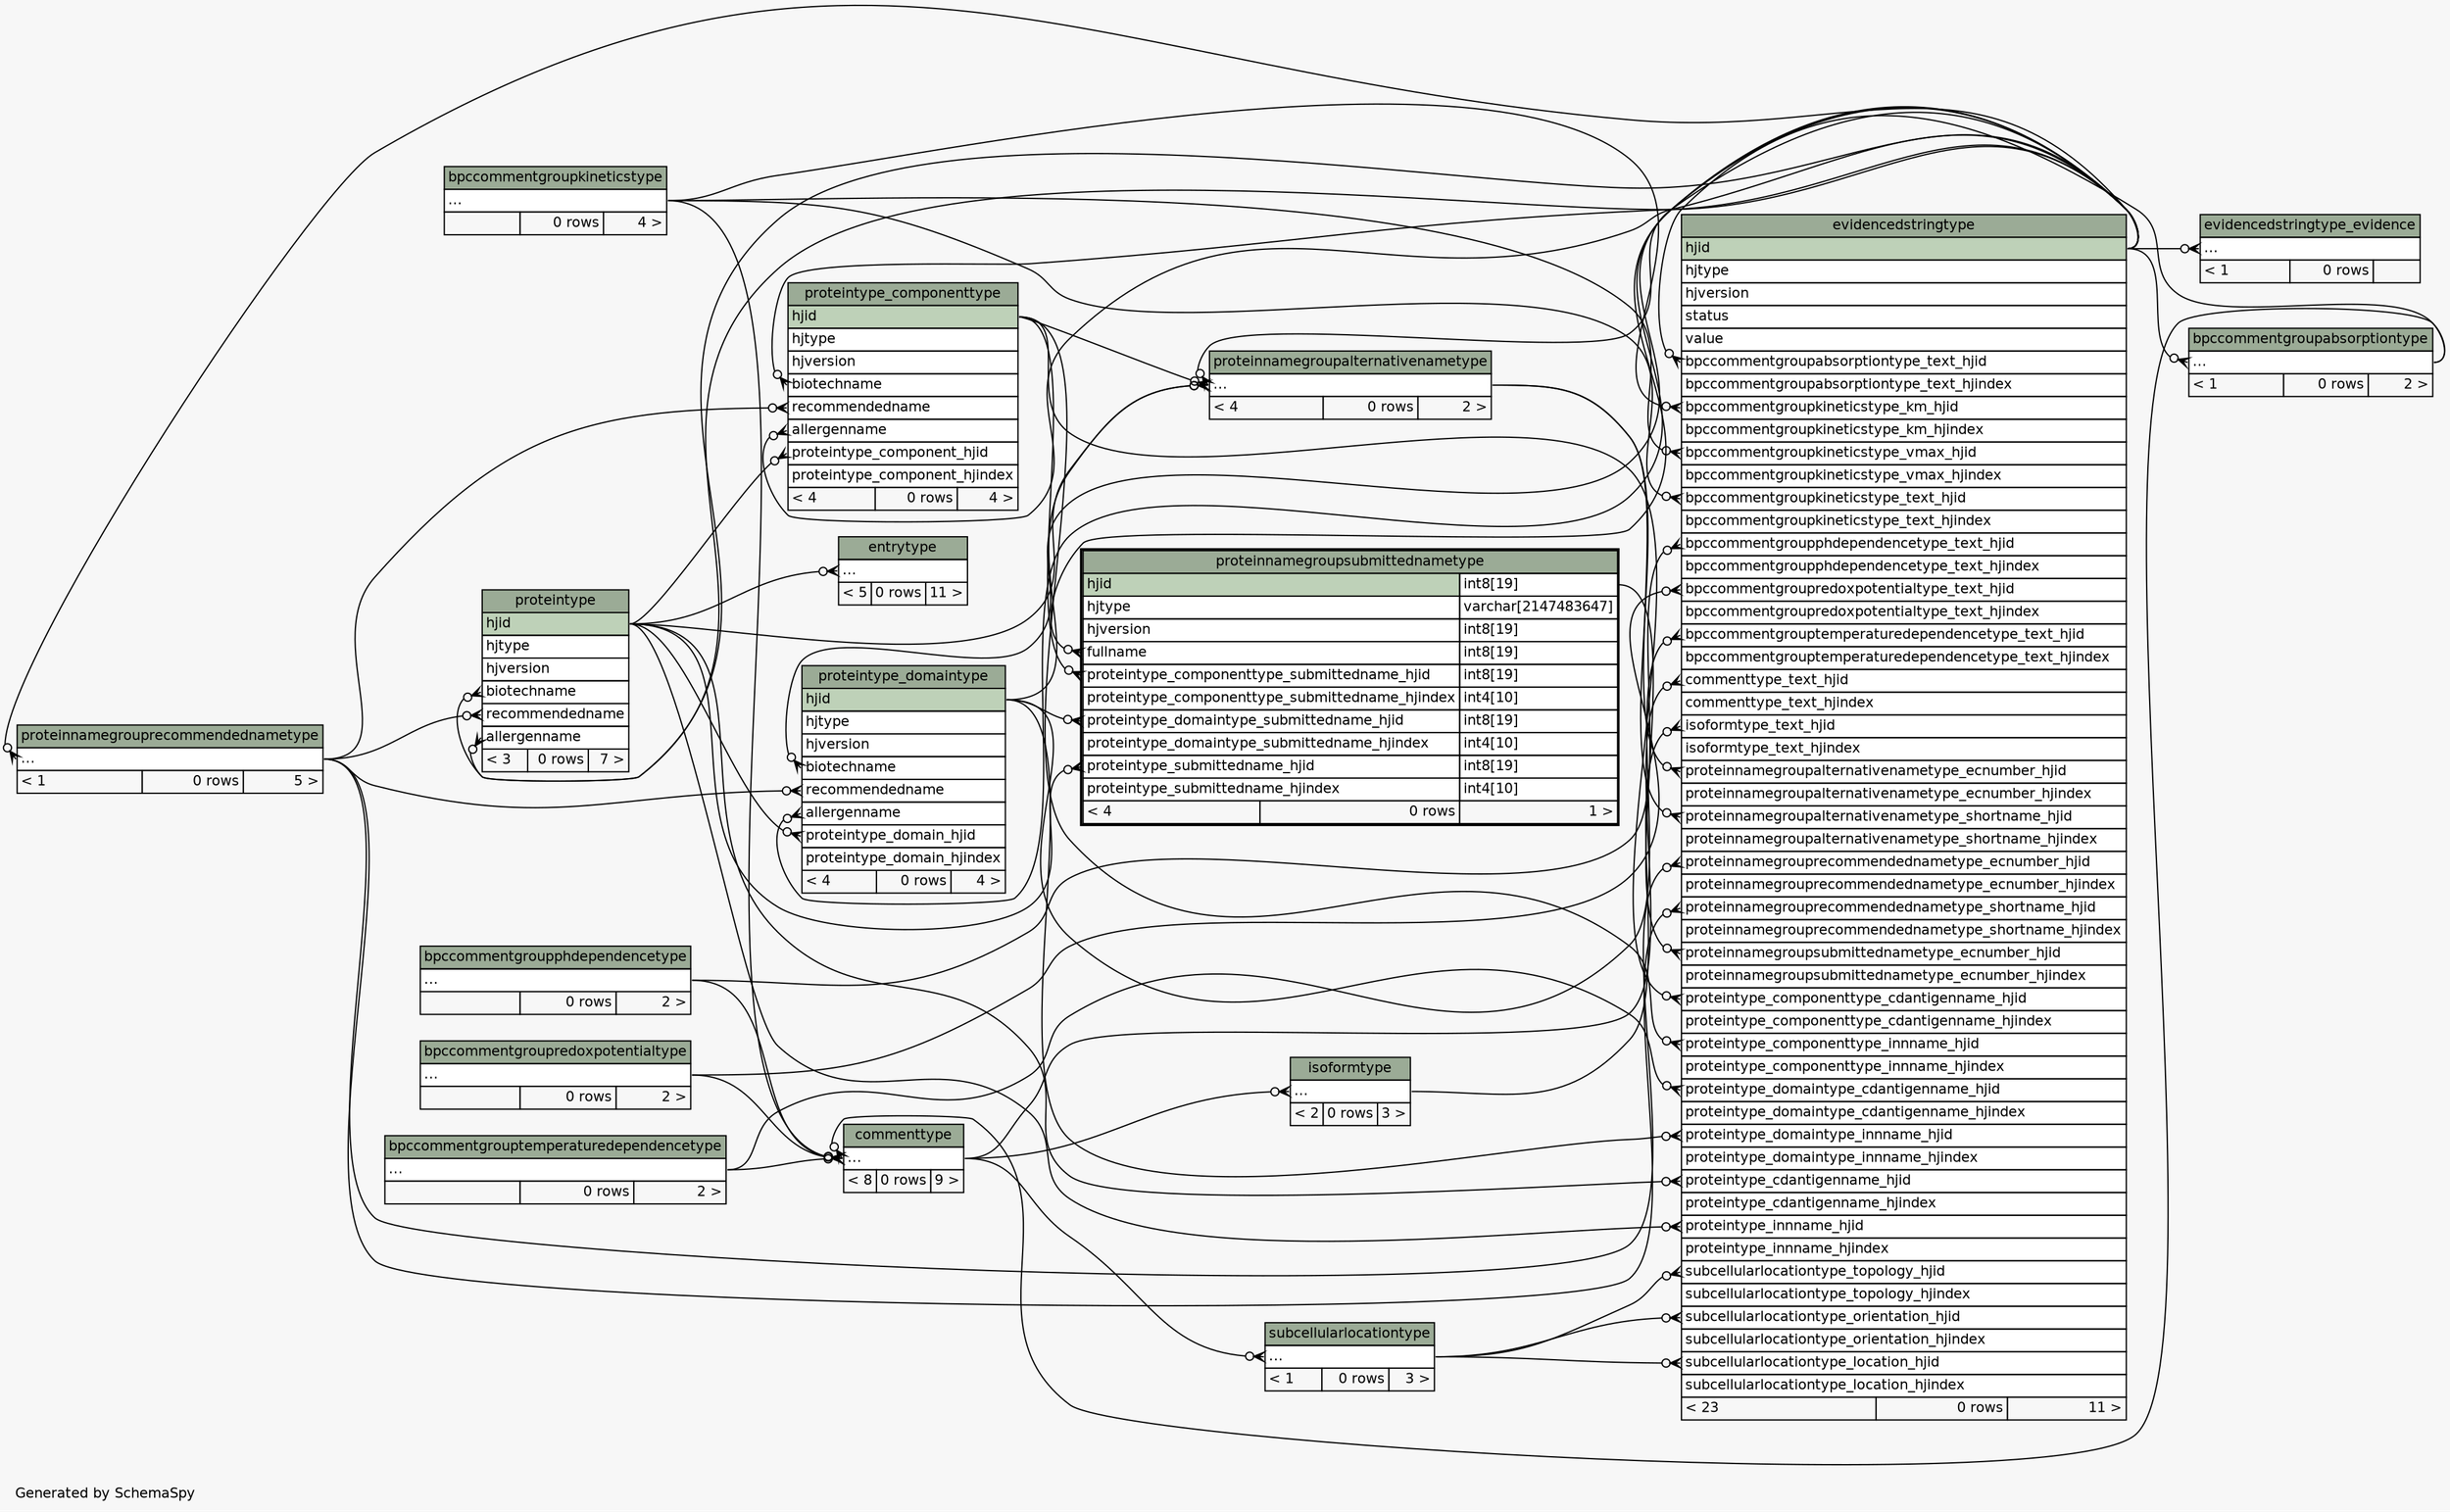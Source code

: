 // dot 2.38.0 on Windows 8.1 6.3
// SchemaSpy rev 590
digraph "twoDegreesRelationshipsDiagram" {
  graph [
    rankdir="RL"
    bgcolor="#f7f7f7"
    label="\nGenerated by SchemaSpy"
    labeljust="l"
    nodesep="0.18"
    ranksep="0.46"
    fontname="Helvetica"
    fontsize="11"
  ];
  node [
    fontname="Helvetica"
    fontsize="11"
    shape="plaintext"
  ];
  edge [
    arrowsize="0.8"
  ];
  "bpccommentgroupabsorptiontype":"elipses":w -> "evidencedstringtype":"hjid":e [arrowhead=none dir=back arrowtail=crowodot];
  "commenttype":"elipses":w -> "bpccommentgroupabsorptiontype":"elipses":e [arrowhead=none dir=back arrowtail=crowodot];
  "commenttype":"elipses":w -> "bpccommentgroupkineticstype":"elipses":e [arrowhead=none dir=back arrowtail=crowodot];
  "commenttype":"elipses":w -> "bpccommentgroupphdependencetype":"elipses":e [arrowhead=none dir=back arrowtail=crowodot];
  "commenttype":"elipses":w -> "bpccommentgroupredoxpotentialtype":"elipses":e [arrowhead=none dir=back arrowtail=crowodot];
  "commenttype":"elipses":w -> "bpccommentgrouptemperaturedependencetype":"elipses":e [arrowhead=none dir=back arrowtail=crowodot];
  "entrytype":"elipses":w -> "proteintype":"hjid":e [arrowhead=none dir=back arrowtail=crowodot];
  "evidencedstringtype":"bpccommentgroupabsorptiontype_text_hjid":w -> "bpccommentgroupabsorptiontype":"elipses":e [arrowhead=none dir=back arrowtail=crowodot];
  "evidencedstringtype":"bpccommentgroupkineticstype_km_hjid":w -> "bpccommentgroupkineticstype":"elipses":e [arrowhead=none dir=back arrowtail=crowodot];
  "evidencedstringtype":"bpccommentgroupkineticstype_text_hjid":w -> "bpccommentgroupkineticstype":"elipses":e [arrowhead=none dir=back arrowtail=crowodot];
  "evidencedstringtype":"bpccommentgroupkineticstype_vmax_hjid":w -> "bpccommentgroupkineticstype":"elipses":e [arrowhead=none dir=back arrowtail=crowodot];
  "evidencedstringtype":"bpccommentgroupphdependencetype_text_hjid":w -> "bpccommentgroupphdependencetype":"elipses":e [arrowhead=none dir=back arrowtail=crowodot];
  "evidencedstringtype":"bpccommentgroupredoxpotentialtype_text_hjid":w -> "bpccommentgroupredoxpotentialtype":"elipses":e [arrowhead=none dir=back arrowtail=crowodot];
  "evidencedstringtype":"bpccommentgrouptemperaturedependencetype_text_hjid":w -> "bpccommentgrouptemperaturedependencetype":"elipses":e [arrowhead=none dir=back arrowtail=crowodot];
  "evidencedstringtype":"commenttype_text_hjid":w -> "commenttype":"elipses":e [arrowhead=none dir=back arrowtail=crowodot];
  "evidencedstringtype":"isoformtype_text_hjid":w -> "isoformtype":"elipses":e [arrowhead=none dir=back arrowtail=crowodot];
  "evidencedstringtype":"proteinnamegroupalternativenametype_ecnumber_hjid":w -> "proteinnamegroupalternativenametype":"elipses":e [arrowhead=none dir=back arrowtail=crowodot];
  "evidencedstringtype":"proteinnamegroupalternativenametype_shortname_hjid":w -> "proteinnamegroupalternativenametype":"elipses":e [arrowhead=none dir=back arrowtail=crowodot];
  "evidencedstringtype":"proteinnamegrouprecommendednametype_ecnumber_hjid":w -> "proteinnamegrouprecommendednametype":"elipses":e [arrowhead=none dir=back arrowtail=crowodot];
  "evidencedstringtype":"proteinnamegrouprecommendednametype_shortname_hjid":w -> "proteinnamegrouprecommendednametype":"elipses":e [arrowhead=none dir=back arrowtail=crowodot];
  "evidencedstringtype":"proteinnamegroupsubmittednametype_ecnumber_hjid":w -> "proteinnamegroupsubmittednametype":"hjid.type":e [arrowhead=none dir=back arrowtail=crowodot];
  "evidencedstringtype":"proteintype_cdantigenname_hjid":w -> "proteintype":"hjid":e [arrowhead=none dir=back arrowtail=crowodot];
  "evidencedstringtype":"proteintype_componenttype_cdantigenname_hjid":w -> "proteintype_componenttype":"hjid":e [arrowhead=none dir=back arrowtail=crowodot];
  "evidencedstringtype":"proteintype_componenttype_innname_hjid":w -> "proteintype_componenttype":"hjid":e [arrowhead=none dir=back arrowtail=crowodot];
  "evidencedstringtype":"proteintype_domaintype_cdantigenname_hjid":w -> "proteintype_domaintype":"hjid":e [arrowhead=none dir=back arrowtail=crowodot];
  "evidencedstringtype":"proteintype_domaintype_innname_hjid":w -> "proteintype_domaintype":"hjid":e [arrowhead=none dir=back arrowtail=crowodot];
  "evidencedstringtype":"proteintype_innname_hjid":w -> "proteintype":"hjid":e [arrowhead=none dir=back arrowtail=crowodot];
  "evidencedstringtype":"subcellularlocationtype_location_hjid":w -> "subcellularlocationtype":"elipses":e [arrowhead=none dir=back arrowtail=crowodot];
  "evidencedstringtype":"subcellularlocationtype_orientation_hjid":w -> "subcellularlocationtype":"elipses":e [arrowhead=none dir=back arrowtail=crowodot];
  "evidencedstringtype":"subcellularlocationtype_topology_hjid":w -> "subcellularlocationtype":"elipses":e [arrowhead=none dir=back arrowtail=crowodot];
  "evidencedstringtype_evidence":"elipses":w -> "evidencedstringtype":"hjid":e [arrowhead=none dir=back arrowtail=crowodot];
  "isoformtype":"elipses":w -> "commenttype":"elipses":e [arrowhead=none dir=back arrowtail=crowodot];
  "proteinnamegroupalternativenametype":"elipses":w -> "evidencedstringtype":"hjid":e [arrowhead=none dir=back arrowtail=crowodot];
  "proteinnamegroupalternativenametype":"elipses":w -> "proteintype":"hjid":e [arrowhead=none dir=back arrowtail=crowodot];
  "proteinnamegroupalternativenametype":"elipses":w -> "proteintype_componenttype":"hjid":e [arrowhead=none dir=back arrowtail=crowodot];
  "proteinnamegroupalternativenametype":"elipses":w -> "proteintype_domaintype":"hjid":e [arrowhead=none dir=back arrowtail=crowodot];
  "proteinnamegrouprecommendednametype":"elipses":w -> "evidencedstringtype":"hjid":e [arrowhead=none dir=back arrowtail=crowodot];
  "proteinnamegroupsubmittednametype":"fullname":w -> "evidencedstringtype":"hjid":e [arrowhead=none dir=back arrowtail=crowodot];
  "proteinnamegroupsubmittednametype":"proteintype_componenttype_submittedname_hjid":w -> "proteintype_componenttype":"hjid":e [arrowhead=none dir=back arrowtail=crowodot];
  "proteinnamegroupsubmittednametype":"proteintype_domaintype_submittedname_hjid":w -> "proteintype_domaintype":"hjid":e [arrowhead=none dir=back arrowtail=crowodot];
  "proteinnamegroupsubmittednametype":"proteintype_submittedname_hjid":w -> "proteintype":"hjid":e [arrowhead=none dir=back arrowtail=crowodot];
  "proteintype":"allergenname":w -> "evidencedstringtype":"hjid":e [arrowhead=none dir=back arrowtail=crowodot];
  "proteintype":"biotechname":w -> "evidencedstringtype":"hjid":e [arrowhead=none dir=back arrowtail=crowodot];
  "proteintype":"recommendedname":w -> "proteinnamegrouprecommendednametype":"elipses":e [arrowhead=none dir=back arrowtail=crowodot];
  "proteintype_componenttype":"allergenname":w -> "evidencedstringtype":"hjid":e [arrowhead=none dir=back arrowtail=crowodot];
  "proteintype_componenttype":"biotechname":w -> "evidencedstringtype":"hjid":e [arrowhead=none dir=back arrowtail=crowodot];
  "proteintype_componenttype":"proteintype_component_hjid":w -> "proteintype":"hjid":e [arrowhead=none dir=back arrowtail=crowodot];
  "proteintype_componenttype":"recommendedname":w -> "proteinnamegrouprecommendednametype":"elipses":e [arrowhead=none dir=back arrowtail=crowodot];
  "proteintype_domaintype":"allergenname":w -> "evidencedstringtype":"hjid":e [arrowhead=none dir=back arrowtail=crowodot];
  "proteintype_domaintype":"biotechname":w -> "evidencedstringtype":"hjid":e [arrowhead=none dir=back arrowtail=crowodot];
  "proteintype_domaintype":"proteintype_domain_hjid":w -> "proteintype":"hjid":e [arrowhead=none dir=back arrowtail=crowodot];
  "proteintype_domaintype":"recommendedname":w -> "proteinnamegrouprecommendednametype":"elipses":e [arrowhead=none dir=back arrowtail=crowodot];
  "subcellularlocationtype":"elipses":w -> "commenttype":"elipses":e [arrowhead=none dir=back arrowtail=crowodot];
  "bpccommentgroupabsorptiontype" [
    label=<
    <TABLE BORDER="0" CELLBORDER="1" CELLSPACING="0" BGCOLOR="#ffffff">
      <TR><TD COLSPAN="3" BGCOLOR="#9bab96" ALIGN="CENTER">bpccommentgroupabsorptiontype</TD></TR>
      <TR><TD PORT="elipses" COLSPAN="3" ALIGN="LEFT">...</TD></TR>
      <TR><TD ALIGN="LEFT" BGCOLOR="#f7f7f7">&lt; 1</TD><TD ALIGN="RIGHT" BGCOLOR="#f7f7f7">0 rows</TD><TD ALIGN="RIGHT" BGCOLOR="#f7f7f7">2 &gt;</TD></TR>
    </TABLE>>
    URL="bpccommentgroupabsorptiontype.html"
    tooltip="bpccommentgroupabsorptiontype"
  ];
  "bpccommentgroupkineticstype" [
    label=<
    <TABLE BORDER="0" CELLBORDER="1" CELLSPACING="0" BGCOLOR="#ffffff">
      <TR><TD COLSPAN="3" BGCOLOR="#9bab96" ALIGN="CENTER">bpccommentgroupkineticstype</TD></TR>
      <TR><TD PORT="elipses" COLSPAN="3" ALIGN="LEFT">...</TD></TR>
      <TR><TD ALIGN="LEFT" BGCOLOR="#f7f7f7">  </TD><TD ALIGN="RIGHT" BGCOLOR="#f7f7f7">0 rows</TD><TD ALIGN="RIGHT" BGCOLOR="#f7f7f7">4 &gt;</TD></TR>
    </TABLE>>
    URL="bpccommentgroupkineticstype.html"
    tooltip="bpccommentgroupkineticstype"
  ];
  "bpccommentgroupphdependencetype" [
    label=<
    <TABLE BORDER="0" CELLBORDER="1" CELLSPACING="0" BGCOLOR="#ffffff">
      <TR><TD COLSPAN="3" BGCOLOR="#9bab96" ALIGN="CENTER">bpccommentgroupphdependencetype</TD></TR>
      <TR><TD PORT="elipses" COLSPAN="3" ALIGN="LEFT">...</TD></TR>
      <TR><TD ALIGN="LEFT" BGCOLOR="#f7f7f7">  </TD><TD ALIGN="RIGHT" BGCOLOR="#f7f7f7">0 rows</TD><TD ALIGN="RIGHT" BGCOLOR="#f7f7f7">2 &gt;</TD></TR>
    </TABLE>>
    URL="bpccommentgroupphdependencetype.html"
    tooltip="bpccommentgroupphdependencetype"
  ];
  "bpccommentgroupredoxpotentialtype" [
    label=<
    <TABLE BORDER="0" CELLBORDER="1" CELLSPACING="0" BGCOLOR="#ffffff">
      <TR><TD COLSPAN="3" BGCOLOR="#9bab96" ALIGN="CENTER">bpccommentgroupredoxpotentialtype</TD></TR>
      <TR><TD PORT="elipses" COLSPAN="3" ALIGN="LEFT">...</TD></TR>
      <TR><TD ALIGN="LEFT" BGCOLOR="#f7f7f7">  </TD><TD ALIGN="RIGHT" BGCOLOR="#f7f7f7">0 rows</TD><TD ALIGN="RIGHT" BGCOLOR="#f7f7f7">2 &gt;</TD></TR>
    </TABLE>>
    URL="bpccommentgroupredoxpotentialtype.html"
    tooltip="bpccommentgroupredoxpotentialtype"
  ];
  "bpccommentgrouptemperaturedependencetype" [
    label=<
    <TABLE BORDER="0" CELLBORDER="1" CELLSPACING="0" BGCOLOR="#ffffff">
      <TR><TD COLSPAN="3" BGCOLOR="#9bab96" ALIGN="CENTER">bpccommentgrouptemperaturedependencetype</TD></TR>
      <TR><TD PORT="elipses" COLSPAN="3" ALIGN="LEFT">...</TD></TR>
      <TR><TD ALIGN="LEFT" BGCOLOR="#f7f7f7">  </TD><TD ALIGN="RIGHT" BGCOLOR="#f7f7f7">0 rows</TD><TD ALIGN="RIGHT" BGCOLOR="#f7f7f7">2 &gt;</TD></TR>
    </TABLE>>
    URL="bpccommentgrouptemperaturedependencetype.html"
    tooltip="bpccommentgrouptemperaturedependencetype"
  ];
  "commenttype" [
    label=<
    <TABLE BORDER="0" CELLBORDER="1" CELLSPACING="0" BGCOLOR="#ffffff">
      <TR><TD COLSPAN="3" BGCOLOR="#9bab96" ALIGN="CENTER">commenttype</TD></TR>
      <TR><TD PORT="elipses" COLSPAN="3" ALIGN="LEFT">...</TD></TR>
      <TR><TD ALIGN="LEFT" BGCOLOR="#f7f7f7">&lt; 8</TD><TD ALIGN="RIGHT" BGCOLOR="#f7f7f7">0 rows</TD><TD ALIGN="RIGHT" BGCOLOR="#f7f7f7">9 &gt;</TD></TR>
    </TABLE>>
    URL="commenttype.html"
    tooltip="commenttype"
  ];
  "entrytype" [
    label=<
    <TABLE BORDER="0" CELLBORDER="1" CELLSPACING="0" BGCOLOR="#ffffff">
      <TR><TD COLSPAN="3" BGCOLOR="#9bab96" ALIGN="CENTER">entrytype</TD></TR>
      <TR><TD PORT="elipses" COLSPAN="3" ALIGN="LEFT">...</TD></TR>
      <TR><TD ALIGN="LEFT" BGCOLOR="#f7f7f7">&lt; 5</TD><TD ALIGN="RIGHT" BGCOLOR="#f7f7f7">0 rows</TD><TD ALIGN="RIGHT" BGCOLOR="#f7f7f7">11 &gt;</TD></TR>
    </TABLE>>
    URL="entrytype.html"
    tooltip="entrytype"
  ];
  "evidencedstringtype" [
    label=<
    <TABLE BORDER="0" CELLBORDER="1" CELLSPACING="0" BGCOLOR="#ffffff">
      <TR><TD COLSPAN="3" BGCOLOR="#9bab96" ALIGN="CENTER">evidencedstringtype</TD></TR>
      <TR><TD PORT="hjid" COLSPAN="3" BGCOLOR="#bed1b8" ALIGN="LEFT">hjid</TD></TR>
      <TR><TD PORT="hjtype" COLSPAN="3" ALIGN="LEFT">hjtype</TD></TR>
      <TR><TD PORT="hjversion" COLSPAN="3" ALIGN="LEFT">hjversion</TD></TR>
      <TR><TD PORT="status" COLSPAN="3" ALIGN="LEFT">status</TD></TR>
      <TR><TD PORT="value" COLSPAN="3" ALIGN="LEFT">value</TD></TR>
      <TR><TD PORT="bpccommentgroupabsorptiontype_text_hjid" COLSPAN="3" ALIGN="LEFT">bpccommentgroupabsorptiontype_text_hjid</TD></TR>
      <TR><TD PORT="bpccommentgroupabsorptiontype_text_hjindex" COLSPAN="3" ALIGN="LEFT">bpccommentgroupabsorptiontype_text_hjindex</TD></TR>
      <TR><TD PORT="bpccommentgroupkineticstype_km_hjid" COLSPAN="3" ALIGN="LEFT">bpccommentgroupkineticstype_km_hjid</TD></TR>
      <TR><TD PORT="bpccommentgroupkineticstype_km_hjindex" COLSPAN="3" ALIGN="LEFT">bpccommentgroupkineticstype_km_hjindex</TD></TR>
      <TR><TD PORT="bpccommentgroupkineticstype_vmax_hjid" COLSPAN="3" ALIGN="LEFT">bpccommentgroupkineticstype_vmax_hjid</TD></TR>
      <TR><TD PORT="bpccommentgroupkineticstype_vmax_hjindex" COLSPAN="3" ALIGN="LEFT">bpccommentgroupkineticstype_vmax_hjindex</TD></TR>
      <TR><TD PORT="bpccommentgroupkineticstype_text_hjid" COLSPAN="3" ALIGN="LEFT">bpccommentgroupkineticstype_text_hjid</TD></TR>
      <TR><TD PORT="bpccommentgroupkineticstype_text_hjindex" COLSPAN="3" ALIGN="LEFT">bpccommentgroupkineticstype_text_hjindex</TD></TR>
      <TR><TD PORT="bpccommentgroupphdependencetype_text_hjid" COLSPAN="3" ALIGN="LEFT">bpccommentgroupphdependencetype_text_hjid</TD></TR>
      <TR><TD PORT="bpccommentgroupphdependencetype_text_hjindex" COLSPAN="3" ALIGN="LEFT">bpccommentgroupphdependencetype_text_hjindex</TD></TR>
      <TR><TD PORT="bpccommentgroupredoxpotentialtype_text_hjid" COLSPAN="3" ALIGN="LEFT">bpccommentgroupredoxpotentialtype_text_hjid</TD></TR>
      <TR><TD PORT="bpccommentgroupredoxpotentialtype_text_hjindex" COLSPAN="3" ALIGN="LEFT">bpccommentgroupredoxpotentialtype_text_hjindex</TD></TR>
      <TR><TD PORT="bpccommentgrouptemperaturedependencetype_text_hjid" COLSPAN="3" ALIGN="LEFT">bpccommentgrouptemperaturedependencetype_text_hjid</TD></TR>
      <TR><TD PORT="bpccommentgrouptemperaturedependencetype_text_hjindex" COLSPAN="3" ALIGN="LEFT">bpccommentgrouptemperaturedependencetype_text_hjindex</TD></TR>
      <TR><TD PORT="commenttype_text_hjid" COLSPAN="3" ALIGN="LEFT">commenttype_text_hjid</TD></TR>
      <TR><TD PORT="commenttype_text_hjindex" COLSPAN="3" ALIGN="LEFT">commenttype_text_hjindex</TD></TR>
      <TR><TD PORT="isoformtype_text_hjid" COLSPAN="3" ALIGN="LEFT">isoformtype_text_hjid</TD></TR>
      <TR><TD PORT="isoformtype_text_hjindex" COLSPAN="3" ALIGN="LEFT">isoformtype_text_hjindex</TD></TR>
      <TR><TD PORT="proteinnamegroupalternativenametype_ecnumber_hjid" COLSPAN="3" ALIGN="LEFT">proteinnamegroupalternativenametype_ecnumber_hjid</TD></TR>
      <TR><TD PORT="proteinnamegroupalternativenametype_ecnumber_hjindex" COLSPAN="3" ALIGN="LEFT">proteinnamegroupalternativenametype_ecnumber_hjindex</TD></TR>
      <TR><TD PORT="proteinnamegroupalternativenametype_shortname_hjid" COLSPAN="3" ALIGN="LEFT">proteinnamegroupalternativenametype_shortname_hjid</TD></TR>
      <TR><TD PORT="proteinnamegroupalternativenametype_shortname_hjindex" COLSPAN="3" ALIGN="LEFT">proteinnamegroupalternativenametype_shortname_hjindex</TD></TR>
      <TR><TD PORT="proteinnamegrouprecommendednametype_ecnumber_hjid" COLSPAN="3" ALIGN="LEFT">proteinnamegrouprecommendednametype_ecnumber_hjid</TD></TR>
      <TR><TD PORT="proteinnamegrouprecommendednametype_ecnumber_hjindex" COLSPAN="3" ALIGN="LEFT">proteinnamegrouprecommendednametype_ecnumber_hjindex</TD></TR>
      <TR><TD PORT="proteinnamegrouprecommendednametype_shortname_hjid" COLSPAN="3" ALIGN="LEFT">proteinnamegrouprecommendednametype_shortname_hjid</TD></TR>
      <TR><TD PORT="proteinnamegrouprecommendednametype_shortname_hjindex" COLSPAN="3" ALIGN="LEFT">proteinnamegrouprecommendednametype_shortname_hjindex</TD></TR>
      <TR><TD PORT="proteinnamegroupsubmittednametype_ecnumber_hjid" COLSPAN="3" ALIGN="LEFT">proteinnamegroupsubmittednametype_ecnumber_hjid</TD></TR>
      <TR><TD PORT="proteinnamegroupsubmittednametype_ecnumber_hjindex" COLSPAN="3" ALIGN="LEFT">proteinnamegroupsubmittednametype_ecnumber_hjindex</TD></TR>
      <TR><TD PORT="proteintype_componenttype_cdantigenname_hjid" COLSPAN="3" ALIGN="LEFT">proteintype_componenttype_cdantigenname_hjid</TD></TR>
      <TR><TD PORT="proteintype_componenttype_cdantigenname_hjindex" COLSPAN="3" ALIGN="LEFT">proteintype_componenttype_cdantigenname_hjindex</TD></TR>
      <TR><TD PORT="proteintype_componenttype_innname_hjid" COLSPAN="3" ALIGN="LEFT">proteintype_componenttype_innname_hjid</TD></TR>
      <TR><TD PORT="proteintype_componenttype_innname_hjindex" COLSPAN="3" ALIGN="LEFT">proteintype_componenttype_innname_hjindex</TD></TR>
      <TR><TD PORT="proteintype_domaintype_cdantigenname_hjid" COLSPAN="3" ALIGN="LEFT">proteintype_domaintype_cdantigenname_hjid</TD></TR>
      <TR><TD PORT="proteintype_domaintype_cdantigenname_hjindex" COLSPAN="3" ALIGN="LEFT">proteintype_domaintype_cdantigenname_hjindex</TD></TR>
      <TR><TD PORT="proteintype_domaintype_innname_hjid" COLSPAN="3" ALIGN="LEFT">proteintype_domaintype_innname_hjid</TD></TR>
      <TR><TD PORT="proteintype_domaintype_innname_hjindex" COLSPAN="3" ALIGN="LEFT">proteintype_domaintype_innname_hjindex</TD></TR>
      <TR><TD PORT="proteintype_cdantigenname_hjid" COLSPAN="3" ALIGN="LEFT">proteintype_cdantigenname_hjid</TD></TR>
      <TR><TD PORT="proteintype_cdantigenname_hjindex" COLSPAN="3" ALIGN="LEFT">proteintype_cdantigenname_hjindex</TD></TR>
      <TR><TD PORT="proteintype_innname_hjid" COLSPAN="3" ALIGN="LEFT">proteintype_innname_hjid</TD></TR>
      <TR><TD PORT="proteintype_innname_hjindex" COLSPAN="3" ALIGN="LEFT">proteintype_innname_hjindex</TD></TR>
      <TR><TD PORT="subcellularlocationtype_topology_hjid" COLSPAN="3" ALIGN="LEFT">subcellularlocationtype_topology_hjid</TD></TR>
      <TR><TD PORT="subcellularlocationtype_topology_hjindex" COLSPAN="3" ALIGN="LEFT">subcellularlocationtype_topology_hjindex</TD></TR>
      <TR><TD PORT="subcellularlocationtype_orientation_hjid" COLSPAN="3" ALIGN="LEFT">subcellularlocationtype_orientation_hjid</TD></TR>
      <TR><TD PORT="subcellularlocationtype_orientation_hjindex" COLSPAN="3" ALIGN="LEFT">subcellularlocationtype_orientation_hjindex</TD></TR>
      <TR><TD PORT="subcellularlocationtype_location_hjid" COLSPAN="3" ALIGN="LEFT">subcellularlocationtype_location_hjid</TD></TR>
      <TR><TD PORT="subcellularlocationtype_location_hjindex" COLSPAN="3" ALIGN="LEFT">subcellularlocationtype_location_hjindex</TD></TR>
      <TR><TD ALIGN="LEFT" BGCOLOR="#f7f7f7">&lt; 23</TD><TD ALIGN="RIGHT" BGCOLOR="#f7f7f7">0 rows</TD><TD ALIGN="RIGHT" BGCOLOR="#f7f7f7">11 &gt;</TD></TR>
    </TABLE>>
    URL="evidencedstringtype.html"
    tooltip="evidencedstringtype"
  ];
  "evidencedstringtype_evidence" [
    label=<
    <TABLE BORDER="0" CELLBORDER="1" CELLSPACING="0" BGCOLOR="#ffffff">
      <TR><TD COLSPAN="3" BGCOLOR="#9bab96" ALIGN="CENTER">evidencedstringtype_evidence</TD></TR>
      <TR><TD PORT="elipses" COLSPAN="3" ALIGN="LEFT">...</TD></TR>
      <TR><TD ALIGN="LEFT" BGCOLOR="#f7f7f7">&lt; 1</TD><TD ALIGN="RIGHT" BGCOLOR="#f7f7f7">0 rows</TD><TD ALIGN="RIGHT" BGCOLOR="#f7f7f7">  </TD></TR>
    </TABLE>>
    URL="evidencedstringtype_evidence.html"
    tooltip="evidencedstringtype_evidence"
  ];
  "isoformtype" [
    label=<
    <TABLE BORDER="0" CELLBORDER="1" CELLSPACING="0" BGCOLOR="#ffffff">
      <TR><TD COLSPAN="3" BGCOLOR="#9bab96" ALIGN="CENTER">isoformtype</TD></TR>
      <TR><TD PORT="elipses" COLSPAN="3" ALIGN="LEFT">...</TD></TR>
      <TR><TD ALIGN="LEFT" BGCOLOR="#f7f7f7">&lt; 2</TD><TD ALIGN="RIGHT" BGCOLOR="#f7f7f7">0 rows</TD><TD ALIGN="RIGHT" BGCOLOR="#f7f7f7">3 &gt;</TD></TR>
    </TABLE>>
    URL="isoformtype.html"
    tooltip="isoformtype"
  ];
  "proteinnamegroupalternativenametype" [
    label=<
    <TABLE BORDER="0" CELLBORDER="1" CELLSPACING="0" BGCOLOR="#ffffff">
      <TR><TD COLSPAN="3" BGCOLOR="#9bab96" ALIGN="CENTER">proteinnamegroupalternativenametype</TD></TR>
      <TR><TD PORT="elipses" COLSPAN="3" ALIGN="LEFT">...</TD></TR>
      <TR><TD ALIGN="LEFT" BGCOLOR="#f7f7f7">&lt; 4</TD><TD ALIGN="RIGHT" BGCOLOR="#f7f7f7">0 rows</TD><TD ALIGN="RIGHT" BGCOLOR="#f7f7f7">2 &gt;</TD></TR>
    </TABLE>>
    URL="proteinnamegroupalternativenametype.html"
    tooltip="proteinnamegroupalternativenametype"
  ];
  "proteinnamegrouprecommendednametype" [
    label=<
    <TABLE BORDER="0" CELLBORDER="1" CELLSPACING="0" BGCOLOR="#ffffff">
      <TR><TD COLSPAN="3" BGCOLOR="#9bab96" ALIGN="CENTER">proteinnamegrouprecommendednametype</TD></TR>
      <TR><TD PORT="elipses" COLSPAN="3" ALIGN="LEFT">...</TD></TR>
      <TR><TD ALIGN="LEFT" BGCOLOR="#f7f7f7">&lt; 1</TD><TD ALIGN="RIGHT" BGCOLOR="#f7f7f7">0 rows</TD><TD ALIGN="RIGHT" BGCOLOR="#f7f7f7">5 &gt;</TD></TR>
    </TABLE>>
    URL="proteinnamegrouprecommendednametype.html"
    tooltip="proteinnamegrouprecommendednametype"
  ];
  "proteinnamegroupsubmittednametype" [
    label=<
    <TABLE BORDER="2" CELLBORDER="1" CELLSPACING="0" BGCOLOR="#ffffff">
      <TR><TD COLSPAN="3" BGCOLOR="#9bab96" ALIGN="CENTER">proteinnamegroupsubmittednametype</TD></TR>
      <TR><TD PORT="hjid" COLSPAN="2" BGCOLOR="#bed1b8" ALIGN="LEFT">hjid</TD><TD PORT="hjid.type" ALIGN="LEFT">int8[19]</TD></TR>
      <TR><TD PORT="hjtype" COLSPAN="2" ALIGN="LEFT">hjtype</TD><TD PORT="hjtype.type" ALIGN="LEFT">varchar[2147483647]</TD></TR>
      <TR><TD PORT="hjversion" COLSPAN="2" ALIGN="LEFT">hjversion</TD><TD PORT="hjversion.type" ALIGN="LEFT">int8[19]</TD></TR>
      <TR><TD PORT="fullname" COLSPAN="2" ALIGN="LEFT">fullname</TD><TD PORT="fullname.type" ALIGN="LEFT">int8[19]</TD></TR>
      <TR><TD PORT="proteintype_componenttype_submittedname_hjid" COLSPAN="2" ALIGN="LEFT">proteintype_componenttype_submittedname_hjid</TD><TD PORT="proteintype_componenttype_submittedname_hjid.type" ALIGN="LEFT">int8[19]</TD></TR>
      <TR><TD PORT="proteintype_componenttype_submittedname_hjindex" COLSPAN="2" ALIGN="LEFT">proteintype_componenttype_submittedname_hjindex</TD><TD PORT="proteintype_componenttype_submittedname_hjindex.type" ALIGN="LEFT">int4[10]</TD></TR>
      <TR><TD PORT="proteintype_domaintype_submittedname_hjid" COLSPAN="2" ALIGN="LEFT">proteintype_domaintype_submittedname_hjid</TD><TD PORT="proteintype_domaintype_submittedname_hjid.type" ALIGN="LEFT">int8[19]</TD></TR>
      <TR><TD PORT="proteintype_domaintype_submittedname_hjindex" COLSPAN="2" ALIGN="LEFT">proteintype_domaintype_submittedname_hjindex</TD><TD PORT="proteintype_domaintype_submittedname_hjindex.type" ALIGN="LEFT">int4[10]</TD></TR>
      <TR><TD PORT="proteintype_submittedname_hjid" COLSPAN="2" ALIGN="LEFT">proteintype_submittedname_hjid</TD><TD PORT="proteintype_submittedname_hjid.type" ALIGN="LEFT">int8[19]</TD></TR>
      <TR><TD PORT="proteintype_submittedname_hjindex" COLSPAN="2" ALIGN="LEFT">proteintype_submittedname_hjindex</TD><TD PORT="proteintype_submittedname_hjindex.type" ALIGN="LEFT">int4[10]</TD></TR>
      <TR><TD ALIGN="LEFT" BGCOLOR="#f7f7f7">&lt; 4</TD><TD ALIGN="RIGHT" BGCOLOR="#f7f7f7">0 rows</TD><TD ALIGN="RIGHT" BGCOLOR="#f7f7f7">1 &gt;</TD></TR>
    </TABLE>>
    URL="proteinnamegroupsubmittednametype.html"
    tooltip="proteinnamegroupsubmittednametype"
  ];
  "proteintype" [
    label=<
    <TABLE BORDER="0" CELLBORDER="1" CELLSPACING="0" BGCOLOR="#ffffff">
      <TR><TD COLSPAN="3" BGCOLOR="#9bab96" ALIGN="CENTER">proteintype</TD></TR>
      <TR><TD PORT="hjid" COLSPAN="3" BGCOLOR="#bed1b8" ALIGN="LEFT">hjid</TD></TR>
      <TR><TD PORT="hjtype" COLSPAN="3" ALIGN="LEFT">hjtype</TD></TR>
      <TR><TD PORT="hjversion" COLSPAN="3" ALIGN="LEFT">hjversion</TD></TR>
      <TR><TD PORT="biotechname" COLSPAN="3" ALIGN="LEFT">biotechname</TD></TR>
      <TR><TD PORT="recommendedname" COLSPAN="3" ALIGN="LEFT">recommendedname</TD></TR>
      <TR><TD PORT="allergenname" COLSPAN="3" ALIGN="LEFT">allergenname</TD></TR>
      <TR><TD ALIGN="LEFT" BGCOLOR="#f7f7f7">&lt; 3</TD><TD ALIGN="RIGHT" BGCOLOR="#f7f7f7">0 rows</TD><TD ALIGN="RIGHT" BGCOLOR="#f7f7f7">7 &gt;</TD></TR>
    </TABLE>>
    URL="proteintype.html"
    tooltip="proteintype"
  ];
  "proteintype_componenttype" [
    label=<
    <TABLE BORDER="0" CELLBORDER="1" CELLSPACING="0" BGCOLOR="#ffffff">
      <TR><TD COLSPAN="3" BGCOLOR="#9bab96" ALIGN="CENTER">proteintype_componenttype</TD></TR>
      <TR><TD PORT="hjid" COLSPAN="3" BGCOLOR="#bed1b8" ALIGN="LEFT">hjid</TD></TR>
      <TR><TD PORT="hjtype" COLSPAN="3" ALIGN="LEFT">hjtype</TD></TR>
      <TR><TD PORT="hjversion" COLSPAN="3" ALIGN="LEFT">hjversion</TD></TR>
      <TR><TD PORT="biotechname" COLSPAN="3" ALIGN="LEFT">biotechname</TD></TR>
      <TR><TD PORT="recommendedname" COLSPAN="3" ALIGN="LEFT">recommendedname</TD></TR>
      <TR><TD PORT="allergenname" COLSPAN="3" ALIGN="LEFT">allergenname</TD></TR>
      <TR><TD PORT="proteintype_component_hjid" COLSPAN="3" ALIGN="LEFT">proteintype_component_hjid</TD></TR>
      <TR><TD PORT="proteintype_component_hjindex" COLSPAN="3" ALIGN="LEFT">proteintype_component_hjindex</TD></TR>
      <TR><TD ALIGN="LEFT" BGCOLOR="#f7f7f7">&lt; 4</TD><TD ALIGN="RIGHT" BGCOLOR="#f7f7f7">0 rows</TD><TD ALIGN="RIGHT" BGCOLOR="#f7f7f7">4 &gt;</TD></TR>
    </TABLE>>
    URL="proteintype_componenttype.html"
    tooltip="proteintype_componenttype"
  ];
  "proteintype_domaintype" [
    label=<
    <TABLE BORDER="0" CELLBORDER="1" CELLSPACING="0" BGCOLOR="#ffffff">
      <TR><TD COLSPAN="3" BGCOLOR="#9bab96" ALIGN="CENTER">proteintype_domaintype</TD></TR>
      <TR><TD PORT="hjid" COLSPAN="3" BGCOLOR="#bed1b8" ALIGN="LEFT">hjid</TD></TR>
      <TR><TD PORT="hjtype" COLSPAN="3" ALIGN="LEFT">hjtype</TD></TR>
      <TR><TD PORT="hjversion" COLSPAN="3" ALIGN="LEFT">hjversion</TD></TR>
      <TR><TD PORT="biotechname" COLSPAN="3" ALIGN="LEFT">biotechname</TD></TR>
      <TR><TD PORT="recommendedname" COLSPAN="3" ALIGN="LEFT">recommendedname</TD></TR>
      <TR><TD PORT="allergenname" COLSPAN="3" ALIGN="LEFT">allergenname</TD></TR>
      <TR><TD PORT="proteintype_domain_hjid" COLSPAN="3" ALIGN="LEFT">proteintype_domain_hjid</TD></TR>
      <TR><TD PORT="proteintype_domain_hjindex" COLSPAN="3" ALIGN="LEFT">proteintype_domain_hjindex</TD></TR>
      <TR><TD ALIGN="LEFT" BGCOLOR="#f7f7f7">&lt; 4</TD><TD ALIGN="RIGHT" BGCOLOR="#f7f7f7">0 rows</TD><TD ALIGN="RIGHT" BGCOLOR="#f7f7f7">4 &gt;</TD></TR>
    </TABLE>>
    URL="proteintype_domaintype.html"
    tooltip="proteintype_domaintype"
  ];
  "subcellularlocationtype" [
    label=<
    <TABLE BORDER="0" CELLBORDER="1" CELLSPACING="0" BGCOLOR="#ffffff">
      <TR><TD COLSPAN="3" BGCOLOR="#9bab96" ALIGN="CENTER">subcellularlocationtype</TD></TR>
      <TR><TD PORT="elipses" COLSPAN="3" ALIGN="LEFT">...</TD></TR>
      <TR><TD ALIGN="LEFT" BGCOLOR="#f7f7f7">&lt; 1</TD><TD ALIGN="RIGHT" BGCOLOR="#f7f7f7">0 rows</TD><TD ALIGN="RIGHT" BGCOLOR="#f7f7f7">3 &gt;</TD></TR>
    </TABLE>>
    URL="subcellularlocationtype.html"
    tooltip="subcellularlocationtype"
  ];
}
